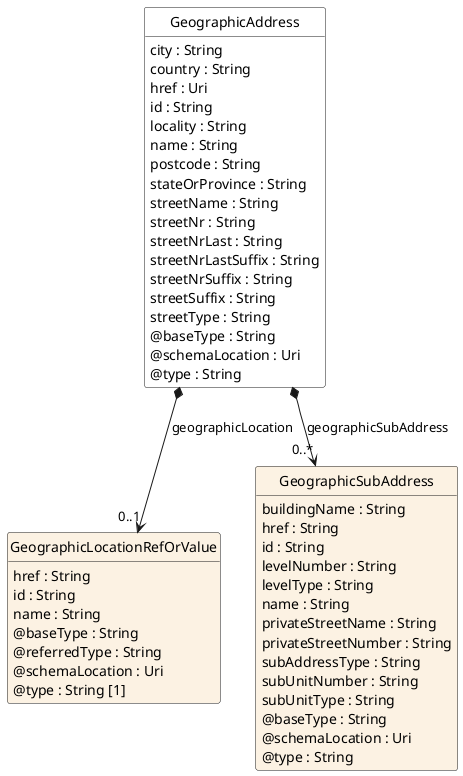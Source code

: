 @startuml
hide circle
hide methods
hide stereotype
show <<Enumeration>> stereotype
skinparam class {
   BackgroundColor<<Enumeration>> #E6F5F7
   BackgroundColor<<Ref>> #FFFFE0
   BackgroundColor<<Pivot>> #FFFFFFF
   BackgroundColor<<SimpleType>> #E2F0DA
   BackgroundColor #FCF2E3
}

class GeographicAddress <<Pivot>> {
    city : String
    country : String
    href : Uri
    id : String
    locality : String
    name : String
    postcode : String
    stateOrProvince : String
    streetName : String
    streetNr : String
    streetNrLast : String
    streetNrLastSuffix : String
    streetNrSuffix : String
    streetSuffix : String
    streetType : String
    @baseType : String
    @schemaLocation : Uri
    @type : String
}

class GeographicLocationRefOrValue  {
    href : String
    id : String
    name : String
    @baseType : String
    @referredType : String
    @schemaLocation : Uri
    @type : String [1]
}

class GeographicSubAddress  {
    buildingName : String
    href : String
    id : String
    levelNumber : String
    levelType : String
    name : String
    privateStreetName : String
    privateStreetNumber : String
    subAddressType : String
    subUnitNumber : String
    subUnitType : String
    @baseType : String
    @schemaLocation : Uri
    @type : String
}

GeographicAddress *-->  "0..1" GeographicLocationRefOrValue : geographicLocation

GeographicAddress *-->  "0..*" GeographicSubAddress : geographicSubAddress

@enduml